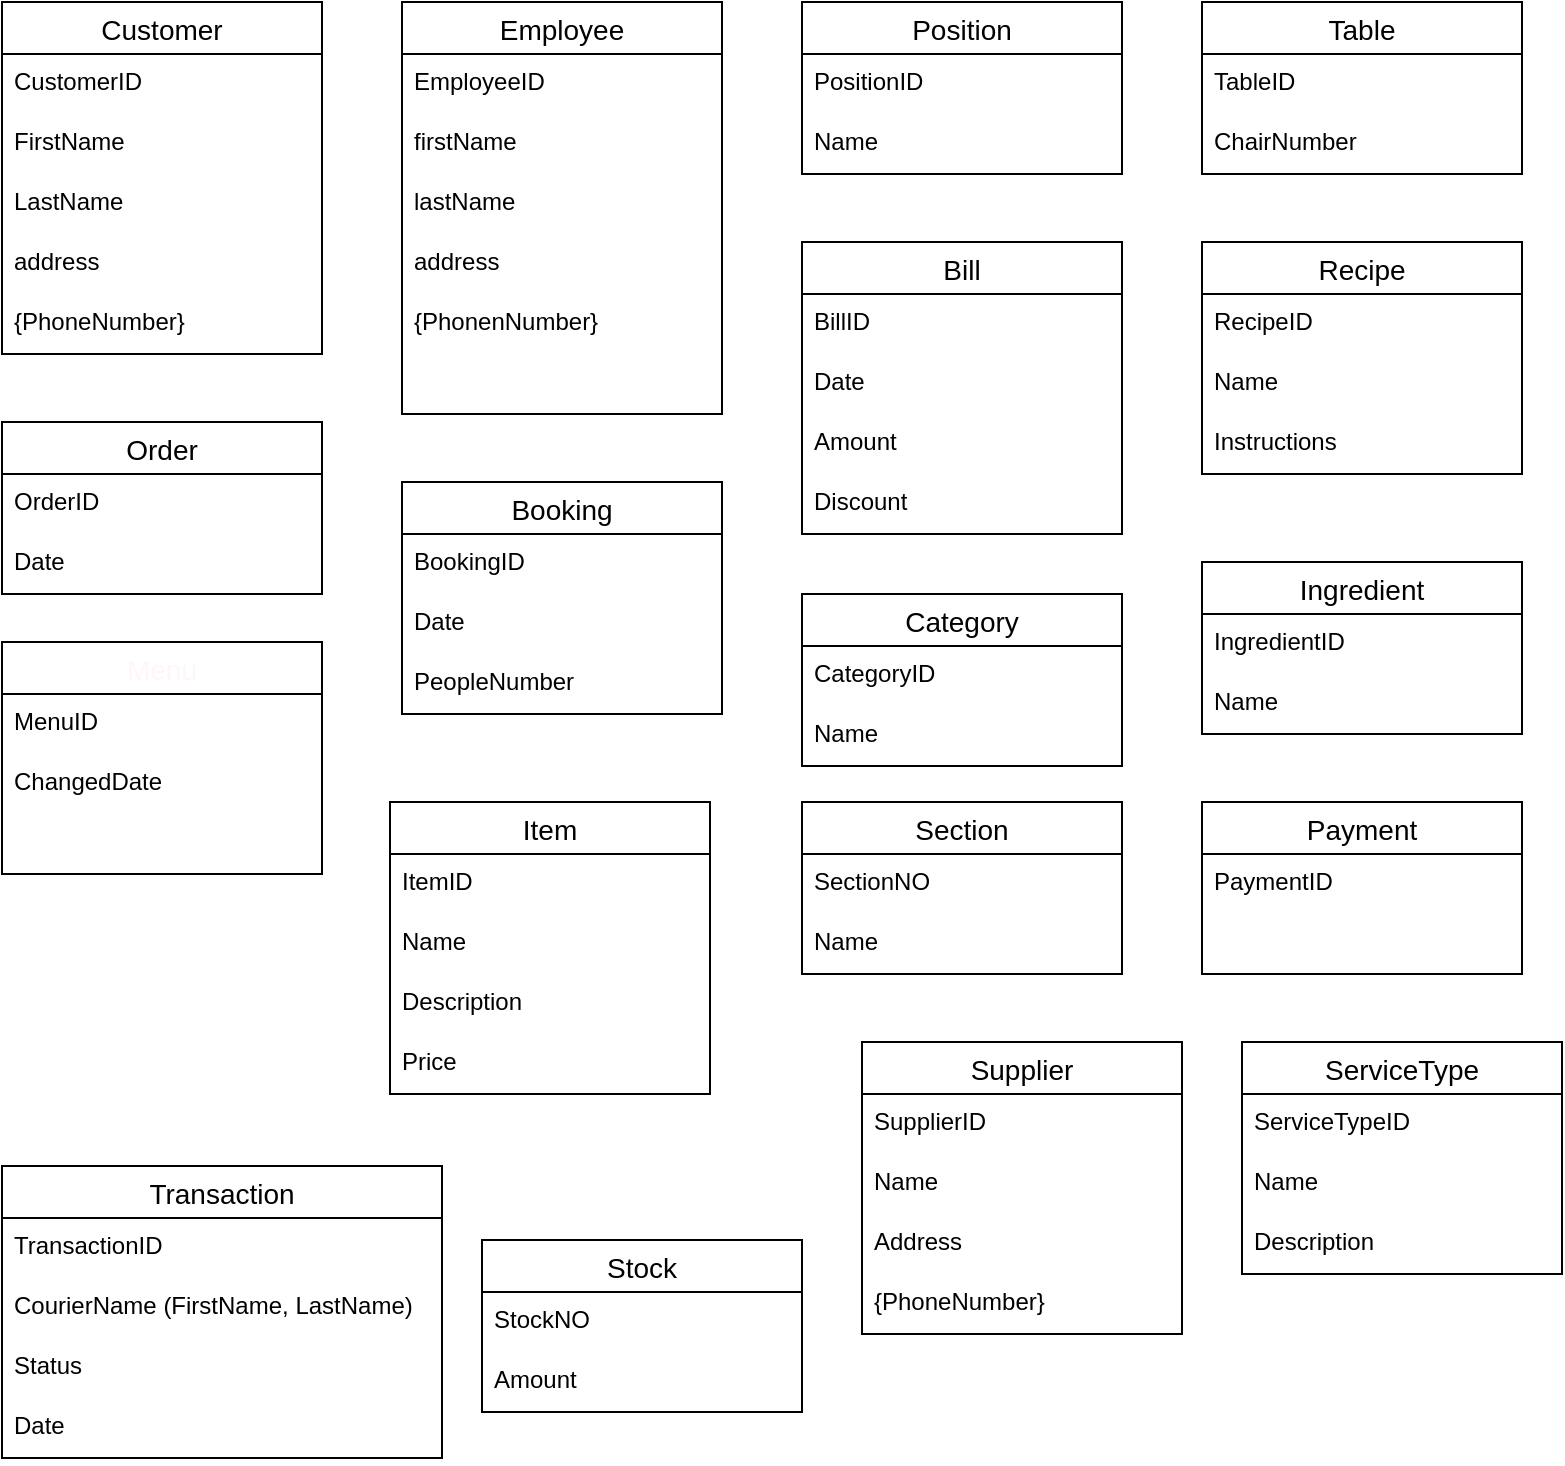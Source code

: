 <mxfile version="15.9.1" type="device"><diagram id="aEnxO_T_Jt4TXBJCpNxs" name="RMS"><mxGraphModel dx="2129" dy="781" grid="0" gridSize="10" guides="1" tooltips="1" connect="1" arrows="1" fold="1" page="1" pageScale="1" pageWidth="827" pageHeight="1169" math="0" shadow="0"><root><mxCell id="mt261HmKnmBtgrpXOgKQ-0"/><mxCell id="mt261HmKnmBtgrpXOgKQ-1" parent="mt261HmKnmBtgrpXOgKQ-0"/><mxCell id="Vrmv0KeaVbGWuPw6diI5-0" value="Customer" style="swimlane;fontStyle=0;childLayout=stackLayout;horizontal=1;startSize=26;horizontalStack=0;resizeParent=1;resizeParentMax=0;resizeLast=0;collapsible=1;marginBottom=0;align=center;fontSize=14;" parent="mt261HmKnmBtgrpXOgKQ-1" vertex="1"><mxGeometry x="40" y="40" width="160" height="176" as="geometry"/></mxCell><mxCell id="Vrmv0KeaVbGWuPw6diI5-1" value="CustomerID" style="text;strokeColor=none;fillColor=none;spacingLeft=4;spacingRight=4;overflow=hidden;rotatable=0;points=[[0,0.5],[1,0.5]];portConstraint=eastwest;fontSize=12;" parent="Vrmv0KeaVbGWuPw6diI5-0" vertex="1"><mxGeometry y="26" width="160" height="30" as="geometry"/></mxCell><mxCell id="Vrmv0KeaVbGWuPw6diI5-2" value="FirstName" style="text;strokeColor=none;fillColor=none;spacingLeft=4;spacingRight=4;overflow=hidden;rotatable=0;points=[[0,0.5],[1,0.5]];portConstraint=eastwest;fontSize=12;" parent="Vrmv0KeaVbGWuPw6diI5-0" vertex="1"><mxGeometry y="56" width="160" height="30" as="geometry"/></mxCell><mxCell id="Vrmv0KeaVbGWuPw6diI5-3" value="LastName" style="text;strokeColor=none;fillColor=none;spacingLeft=4;spacingRight=4;overflow=hidden;rotatable=0;points=[[0,0.5],[1,0.5]];portConstraint=eastwest;fontSize=12;" parent="Vrmv0KeaVbGWuPw6diI5-0" vertex="1"><mxGeometry y="86" width="160" height="30" as="geometry"/></mxCell><mxCell id="Vrmv0KeaVbGWuPw6diI5-4" value="address" style="text;strokeColor=none;fillColor=none;spacingLeft=4;spacingRight=4;overflow=hidden;rotatable=0;points=[[0,0.5],[1,0.5]];portConstraint=eastwest;fontSize=12;" parent="Vrmv0KeaVbGWuPw6diI5-0" vertex="1"><mxGeometry y="116" width="160" height="30" as="geometry"/></mxCell><mxCell id="Vrmv0KeaVbGWuPw6diI5-5" value="{PhoneNumber}" style="text;strokeColor=none;fillColor=none;spacingLeft=4;spacingRight=4;overflow=hidden;rotatable=0;points=[[0,0.5],[1,0.5]];portConstraint=eastwest;fontSize=12;" parent="Vrmv0KeaVbGWuPw6diI5-0" vertex="1"><mxGeometry y="146" width="160" height="30" as="geometry"/></mxCell><mxCell id="Vrmv0KeaVbGWuPw6diI5-6" value="Employee" style="swimlane;fontStyle=0;childLayout=stackLayout;horizontal=1;startSize=26;horizontalStack=0;resizeParent=1;resizeParentMax=0;resizeLast=0;collapsible=1;marginBottom=0;align=center;fontSize=14;" parent="mt261HmKnmBtgrpXOgKQ-1" vertex="1"><mxGeometry x="240" y="40" width="160" height="206" as="geometry"/></mxCell><mxCell id="Vrmv0KeaVbGWuPw6diI5-7" value="EmployeeID" style="text;strokeColor=none;fillColor=none;spacingLeft=4;spacingRight=4;overflow=hidden;rotatable=0;points=[[0,0.5],[1,0.5]];portConstraint=eastwest;fontSize=12;" parent="Vrmv0KeaVbGWuPw6diI5-6" vertex="1"><mxGeometry y="26" width="160" height="30" as="geometry"/></mxCell><mxCell id="Vrmv0KeaVbGWuPw6diI5-8" value="firstName" style="text;strokeColor=none;fillColor=none;spacingLeft=4;spacingRight=4;overflow=hidden;rotatable=0;points=[[0,0.5],[1,0.5]];portConstraint=eastwest;fontSize=12;" parent="Vrmv0KeaVbGWuPw6diI5-6" vertex="1"><mxGeometry y="56" width="160" height="30" as="geometry"/></mxCell><mxCell id="Vrmv0KeaVbGWuPw6diI5-9" value="lastName" style="text;strokeColor=none;fillColor=none;spacingLeft=4;spacingRight=4;overflow=hidden;rotatable=0;points=[[0,0.5],[1,0.5]];portConstraint=eastwest;fontSize=12;" parent="Vrmv0KeaVbGWuPw6diI5-6" vertex="1"><mxGeometry y="86" width="160" height="30" as="geometry"/></mxCell><mxCell id="Vrmv0KeaVbGWuPw6diI5-10" value="address" style="text;strokeColor=none;fillColor=none;spacingLeft=4;spacingRight=4;overflow=hidden;rotatable=0;points=[[0,0.5],[1,0.5]];portConstraint=eastwest;fontSize=12;" parent="Vrmv0KeaVbGWuPw6diI5-6" vertex="1"><mxGeometry y="116" width="160" height="30" as="geometry"/></mxCell><mxCell id="Vrmv0KeaVbGWuPw6diI5-11" value="{PhonenNumber}" style="text;strokeColor=none;fillColor=none;spacingLeft=4;spacingRight=4;overflow=hidden;rotatable=0;points=[[0,0.5],[1,0.5]];portConstraint=eastwest;fontSize=12;" parent="Vrmv0KeaVbGWuPw6diI5-6" vertex="1"><mxGeometry y="146" width="160" height="30" as="geometry"/></mxCell><mxCell id="nn6BDmRuEwk0lB8_bmdc-1" value="salary" style="text;strokeColor=none;fillColor=none;spacingLeft=4;spacingRight=4;overflow=hidden;rotatable=0;points=[[0,0.5],[1,0.5]];portConstraint=eastwest;fontSize=12;fontColor=#FFFFFF;" vertex="1" parent="Vrmv0KeaVbGWuPw6diI5-6"><mxGeometry y="176" width="160" height="30" as="geometry"/></mxCell><mxCell id="Vrmv0KeaVbGWuPw6diI5-12" value="Position" style="swimlane;fontStyle=0;childLayout=stackLayout;horizontal=1;startSize=26;horizontalStack=0;resizeParent=1;resizeParentMax=0;resizeLast=0;collapsible=1;marginBottom=0;align=center;fontSize=14;" parent="mt261HmKnmBtgrpXOgKQ-1" vertex="1"><mxGeometry x="440" y="40" width="160" height="86" as="geometry"/></mxCell><mxCell id="Vrmv0KeaVbGWuPw6diI5-13" value="PositionID" style="text;strokeColor=none;fillColor=none;spacingLeft=4;spacingRight=4;overflow=hidden;rotatable=0;points=[[0,0.5],[1,0.5]];portConstraint=eastwest;fontSize=12;" parent="Vrmv0KeaVbGWuPw6diI5-12" vertex="1"><mxGeometry y="26" width="160" height="30" as="geometry"/></mxCell><mxCell id="Vrmv0KeaVbGWuPw6diI5-14" value="Name" style="text;strokeColor=none;fillColor=none;spacingLeft=4;spacingRight=4;overflow=hidden;rotatable=0;points=[[0,0.5],[1,0.5]];portConstraint=eastwest;fontSize=12;" parent="Vrmv0KeaVbGWuPw6diI5-12" vertex="1"><mxGeometry y="56" width="160" height="30" as="geometry"/></mxCell><mxCell id="Vrmv0KeaVbGWuPw6diI5-18" value="Order" style="swimlane;fontStyle=0;childLayout=stackLayout;horizontal=1;startSize=26;horizontalStack=0;resizeParent=1;resizeParentMax=0;resizeLast=0;collapsible=1;marginBottom=0;align=center;fontSize=14;" parent="mt261HmKnmBtgrpXOgKQ-1" vertex="1"><mxGeometry x="40" y="250" width="160" height="86" as="geometry"/></mxCell><mxCell id="Vrmv0KeaVbGWuPw6diI5-19" value="OrderID" style="text;strokeColor=none;fillColor=none;spacingLeft=4;spacingRight=4;overflow=hidden;rotatable=0;points=[[0,0.5],[1,0.5]];portConstraint=eastwest;fontSize=12;" parent="Vrmv0KeaVbGWuPw6diI5-18" vertex="1"><mxGeometry y="26" width="160" height="30" as="geometry"/></mxCell><mxCell id="Vrmv0KeaVbGWuPw6diI5-20" value="Date" style="text;strokeColor=none;fillColor=none;spacingLeft=4;spacingRight=4;overflow=hidden;rotatable=0;points=[[0,0.5],[1,0.5]];portConstraint=eastwest;fontSize=12;" parent="Vrmv0KeaVbGWuPw6diI5-18" vertex="1"><mxGeometry y="56" width="160" height="30" as="geometry"/></mxCell><mxCell id="Vrmv0KeaVbGWuPw6diI5-24" value="Booking" style="swimlane;fontStyle=0;childLayout=stackLayout;horizontal=1;startSize=26;horizontalStack=0;resizeParent=1;resizeParentMax=0;resizeLast=0;collapsible=1;marginBottom=0;align=center;fontSize=14;" parent="mt261HmKnmBtgrpXOgKQ-1" vertex="1"><mxGeometry x="240" y="280" width="160" height="116" as="geometry"/></mxCell><mxCell id="Vrmv0KeaVbGWuPw6diI5-25" value="BookingID" style="text;strokeColor=none;fillColor=none;spacingLeft=4;spacingRight=4;overflow=hidden;rotatable=0;points=[[0,0.5],[1,0.5]];portConstraint=eastwest;fontSize=12;" parent="Vrmv0KeaVbGWuPw6diI5-24" vertex="1"><mxGeometry y="26" width="160" height="30" as="geometry"/></mxCell><mxCell id="Vrmv0KeaVbGWuPw6diI5-26" value="Date" style="text;strokeColor=none;fillColor=none;spacingLeft=4;spacingRight=4;overflow=hidden;rotatable=0;points=[[0,0.5],[1,0.5]];portConstraint=eastwest;fontSize=12;" parent="Vrmv0KeaVbGWuPw6diI5-24" vertex="1"><mxGeometry y="56" width="160" height="30" as="geometry"/></mxCell><mxCell id="nn6BDmRuEwk0lB8_bmdc-28" value="PeopleNumber" style="text;strokeColor=none;fillColor=none;spacingLeft=4;spacingRight=4;overflow=hidden;rotatable=0;points=[[0,0.5],[1,0.5]];portConstraint=eastwest;fontSize=12;" vertex="1" parent="Vrmv0KeaVbGWuPw6diI5-24"><mxGeometry y="86" width="160" height="30" as="geometry"/></mxCell><mxCell id="Vrmv0KeaVbGWuPw6diI5-27" value="Bill" style="swimlane;fontStyle=0;childLayout=stackLayout;horizontal=1;startSize=26;horizontalStack=0;resizeParent=1;resizeParentMax=0;resizeLast=0;collapsible=1;marginBottom=0;align=center;fontSize=14;" parent="mt261HmKnmBtgrpXOgKQ-1" vertex="1"><mxGeometry x="440" y="160" width="160" height="146" as="geometry"/></mxCell><mxCell id="Vrmv0KeaVbGWuPw6diI5-28" value="BillID" style="text;strokeColor=none;fillColor=none;spacingLeft=4;spacingRight=4;overflow=hidden;rotatable=0;points=[[0,0.5],[1,0.5]];portConstraint=eastwest;fontSize=12;" parent="Vrmv0KeaVbGWuPw6diI5-27" vertex="1"><mxGeometry y="26" width="160" height="30" as="geometry"/></mxCell><mxCell id="Vrmv0KeaVbGWuPw6diI5-29" value="Date" style="text;strokeColor=none;fillColor=none;spacingLeft=4;spacingRight=4;overflow=hidden;rotatable=0;points=[[0,0.5],[1,0.5]];portConstraint=eastwest;fontSize=12;" parent="Vrmv0KeaVbGWuPw6diI5-27" vertex="1"><mxGeometry y="56" width="160" height="30" as="geometry"/></mxCell><mxCell id="Vrmv0KeaVbGWuPw6diI5-30" value="Amount" style="text;strokeColor=none;fillColor=none;spacingLeft=4;spacingRight=4;overflow=hidden;rotatable=0;points=[[0,0.5],[1,0.5]];portConstraint=eastwest;fontSize=12;" parent="Vrmv0KeaVbGWuPw6diI5-27" vertex="1"><mxGeometry y="86" width="160" height="30" as="geometry"/></mxCell><mxCell id="Vrmv0KeaVbGWuPw6diI5-31" value="Discount" style="text;strokeColor=none;fillColor=none;spacingLeft=4;spacingRight=4;overflow=hidden;rotatable=0;points=[[0,0.5],[1,0.5]];portConstraint=eastwest;fontSize=12;" parent="Vrmv0KeaVbGWuPw6diI5-27" vertex="1"><mxGeometry y="116" width="160" height="30" as="geometry"/></mxCell><mxCell id="Vrmv0KeaVbGWuPw6diI5-33" value="Menu" style="swimlane;fontStyle=0;childLayout=stackLayout;horizontal=1;startSize=26;horizontalStack=0;resizeParent=1;resizeParentMax=0;resizeLast=0;collapsible=1;marginBottom=0;align=center;fontSize=14;fontColor=#FFF7F5;" parent="mt261HmKnmBtgrpXOgKQ-1" vertex="1"><mxGeometry x="40" y="360" width="160" height="116" as="geometry"/></mxCell><mxCell id="Vrmv0KeaVbGWuPw6diI5-34" value="MenuID" style="text;strokeColor=none;fillColor=none;spacingLeft=4;spacingRight=4;overflow=hidden;rotatable=0;points=[[0,0.5],[1,0.5]];portConstraint=eastwest;fontSize=12;" parent="Vrmv0KeaVbGWuPw6diI5-33" vertex="1"><mxGeometry y="26" width="160" height="30" as="geometry"/></mxCell><mxCell id="Vrmv0KeaVbGWuPw6diI5-35" value="ChangedDate" style="text;strokeColor=none;fillColor=none;spacingLeft=4;spacingRight=4;overflow=hidden;rotatable=0;points=[[0,0.5],[1,0.5]];portConstraint=eastwest;fontSize=12;" parent="Vrmv0KeaVbGWuPw6diI5-33" vertex="1"><mxGeometry y="56" width="160" height="30" as="geometry"/></mxCell><mxCell id="nn6BDmRuEwk0lB8_bmdc-3" value="MenuType" style="text;strokeColor=none;fillColor=none;spacingLeft=4;spacingRight=4;overflow=hidden;rotatable=0;points=[[0,0.5],[1,0.5]];portConstraint=eastwest;fontSize=12;fontColor=#FFFFFF;" vertex="1" parent="Vrmv0KeaVbGWuPw6diI5-33"><mxGeometry y="86" width="160" height="30" as="geometry"/></mxCell><mxCell id="Vrmv0KeaVbGWuPw6diI5-36" value="Item" style="swimlane;fontStyle=0;childLayout=stackLayout;horizontal=1;startSize=26;horizontalStack=0;resizeParent=1;resizeParentMax=0;resizeLast=0;collapsible=1;marginBottom=0;align=center;fontSize=14;" parent="mt261HmKnmBtgrpXOgKQ-1" vertex="1"><mxGeometry x="234" y="440" width="160" height="146" as="geometry"/></mxCell><mxCell id="Vrmv0KeaVbGWuPw6diI5-37" value="ItemID" style="text;strokeColor=none;fillColor=none;spacingLeft=4;spacingRight=4;overflow=hidden;rotatable=0;points=[[0,0.5],[1,0.5]];portConstraint=eastwest;fontSize=12;" parent="Vrmv0KeaVbGWuPw6diI5-36" vertex="1"><mxGeometry y="26" width="160" height="30" as="geometry"/></mxCell><mxCell id="Vrmv0KeaVbGWuPw6diI5-38" value="Name" style="text;strokeColor=none;fillColor=none;spacingLeft=4;spacingRight=4;overflow=hidden;rotatable=0;points=[[0,0.5],[1,0.5]];portConstraint=eastwest;fontSize=12;" parent="Vrmv0KeaVbGWuPw6diI5-36" vertex="1"><mxGeometry y="56" width="160" height="30" as="geometry"/></mxCell><mxCell id="Vrmv0KeaVbGWuPw6diI5-39" value="Description" style="text;strokeColor=none;fillColor=none;spacingLeft=4;spacingRight=4;overflow=hidden;rotatable=0;points=[[0,0.5],[1,0.5]];portConstraint=eastwest;fontSize=12;" parent="Vrmv0KeaVbGWuPw6diI5-36" vertex="1"><mxGeometry y="86" width="160" height="30" as="geometry"/></mxCell><mxCell id="Vrmv0KeaVbGWuPw6diI5-40" value="Price" style="text;strokeColor=none;fillColor=none;spacingLeft=4;spacingRight=4;overflow=hidden;rotatable=0;points=[[0,0.5],[1,0.5]];portConstraint=eastwest;fontSize=12;" parent="Vrmv0KeaVbGWuPw6diI5-36" vertex="1"><mxGeometry y="116" width="160" height="30" as="geometry"/></mxCell><mxCell id="Vrmv0KeaVbGWuPw6diI5-42" value="Category" style="swimlane;fontStyle=0;childLayout=stackLayout;horizontal=1;startSize=26;horizontalStack=0;resizeParent=1;resizeParentMax=0;resizeLast=0;collapsible=1;marginBottom=0;align=center;fontSize=14;" parent="mt261HmKnmBtgrpXOgKQ-1" vertex="1"><mxGeometry x="440" y="336" width="160" height="86" as="geometry"/></mxCell><mxCell id="Vrmv0KeaVbGWuPw6diI5-43" value="CategoryID" style="text;strokeColor=none;fillColor=none;spacingLeft=4;spacingRight=4;overflow=hidden;rotatable=0;points=[[0,0.5],[1,0.5]];portConstraint=eastwest;fontSize=12;" parent="Vrmv0KeaVbGWuPw6diI5-42" vertex="1"><mxGeometry y="26" width="160" height="30" as="geometry"/></mxCell><mxCell id="Vrmv0KeaVbGWuPw6diI5-44" value="Name" style="text;strokeColor=none;fillColor=none;spacingLeft=4;spacingRight=4;overflow=hidden;rotatable=0;points=[[0,0.5],[1,0.5]];portConstraint=eastwest;fontSize=12;" parent="Vrmv0KeaVbGWuPw6diI5-42" vertex="1"><mxGeometry y="56" width="160" height="30" as="geometry"/></mxCell><mxCell id="Vrmv0KeaVbGWuPw6diI5-48" value="Table" style="swimlane;fontStyle=0;childLayout=stackLayout;horizontal=1;startSize=26;horizontalStack=0;resizeParent=1;resizeParentMax=0;resizeLast=0;collapsible=1;marginBottom=0;align=center;fontSize=14;" parent="mt261HmKnmBtgrpXOgKQ-1" vertex="1"><mxGeometry x="640" y="40" width="160" height="86" as="geometry"/></mxCell><mxCell id="Vrmv0KeaVbGWuPw6diI5-49" value="TableID" style="text;strokeColor=none;fillColor=none;spacingLeft=4;spacingRight=4;overflow=hidden;rotatable=0;points=[[0,0.5],[1,0.5]];portConstraint=eastwest;fontSize=12;" parent="Vrmv0KeaVbGWuPw6diI5-48" vertex="1"><mxGeometry y="26" width="160" height="30" as="geometry"/></mxCell><mxCell id="Vrmv0KeaVbGWuPw6diI5-50" value="ChairNumber" style="text;strokeColor=none;fillColor=none;spacingLeft=4;spacingRight=4;overflow=hidden;rotatable=0;points=[[0,0.5],[1,0.5]];portConstraint=eastwest;fontSize=12;" parent="Vrmv0KeaVbGWuPw6diI5-48" vertex="1"><mxGeometry y="56" width="160" height="30" as="geometry"/></mxCell><mxCell id="Vrmv0KeaVbGWuPw6diI5-54" value="Recipe" style="swimlane;fontStyle=0;childLayout=stackLayout;horizontal=1;startSize=26;horizontalStack=0;resizeParent=1;resizeParentMax=0;resizeLast=0;collapsible=1;marginBottom=0;align=center;fontSize=14;" parent="mt261HmKnmBtgrpXOgKQ-1" vertex="1"><mxGeometry x="640" y="160" width="160" height="116" as="geometry"/></mxCell><mxCell id="Vrmv0KeaVbGWuPw6diI5-55" value="RecipeID" style="text;strokeColor=none;fillColor=none;spacingLeft=4;spacingRight=4;overflow=hidden;rotatable=0;points=[[0,0.5],[1,0.5]];portConstraint=eastwest;fontSize=12;" parent="Vrmv0KeaVbGWuPw6diI5-54" vertex="1"><mxGeometry y="26" width="160" height="30" as="geometry"/></mxCell><mxCell id="Vrmv0KeaVbGWuPw6diI5-65" value="Name" style="text;strokeColor=none;fillColor=none;spacingLeft=4;spacingRight=4;overflow=hidden;rotatable=0;points=[[0,0.5],[1,0.5]];portConstraint=eastwest;fontSize=12;" parent="Vrmv0KeaVbGWuPw6diI5-54" vertex="1"><mxGeometry y="56" width="160" height="30" as="geometry"/></mxCell><mxCell id="nn6BDmRuEwk0lB8_bmdc-13" value="Instructions" style="text;strokeColor=none;fillColor=none;spacingLeft=4;spacingRight=4;overflow=hidden;rotatable=0;points=[[0,0.5],[1,0.5]];portConstraint=eastwest;fontSize=12;" vertex="1" parent="Vrmv0KeaVbGWuPw6diI5-54"><mxGeometry y="86" width="160" height="30" as="geometry"/></mxCell><mxCell id="Vrmv0KeaVbGWuPw6diI5-59" value="Ingredient" style="swimlane;fontStyle=0;childLayout=stackLayout;horizontal=1;startSize=26;horizontalStack=0;resizeParent=1;resizeParentMax=0;resizeLast=0;collapsible=1;marginBottom=0;align=center;fontSize=14;" parent="mt261HmKnmBtgrpXOgKQ-1" vertex="1"><mxGeometry x="640" y="320" width="160" height="86" as="geometry"/></mxCell><mxCell id="Vrmv0KeaVbGWuPw6diI5-60" value="IngredientID" style="text;strokeColor=none;fillColor=none;spacingLeft=4;spacingRight=4;overflow=hidden;rotatable=0;points=[[0,0.5],[1,0.5]];portConstraint=eastwest;fontSize=12;" parent="Vrmv0KeaVbGWuPw6diI5-59" vertex="1"><mxGeometry y="26" width="160" height="30" as="geometry"/></mxCell><mxCell id="Vrmv0KeaVbGWuPw6diI5-64" value="Name" style="text;strokeColor=none;fillColor=none;spacingLeft=4;spacingRight=4;overflow=hidden;rotatable=0;points=[[0,0.5],[1,0.5]];portConstraint=eastwest;fontSize=12;" parent="Vrmv0KeaVbGWuPw6diI5-59" vertex="1"><mxGeometry y="56" width="160" height="30" as="geometry"/></mxCell><mxCell id="Vrmv0KeaVbGWuPw6diI5-66" value="Payment" style="swimlane;fontStyle=0;childLayout=stackLayout;horizontal=1;startSize=26;horizontalStack=0;resizeParent=1;resizeParentMax=0;resizeLast=0;collapsible=1;marginBottom=0;align=center;fontSize=14;" parent="mt261HmKnmBtgrpXOgKQ-1" vertex="1"><mxGeometry x="640" y="440" width="160" height="86" as="geometry"/></mxCell><mxCell id="Vrmv0KeaVbGWuPw6diI5-67" value="PaymentID" style="text;strokeColor=none;fillColor=none;spacingLeft=4;spacingRight=4;overflow=hidden;rotatable=0;points=[[0,0.5],[1,0.5]];portConstraint=eastwest;fontSize=12;" parent="Vrmv0KeaVbGWuPw6diI5-66" vertex="1"><mxGeometry y="26" width="160" height="30" as="geometry"/></mxCell><mxCell id="nn6BDmRuEwk0lB8_bmdc-2" value="PaymentType" style="text;strokeColor=none;fillColor=none;spacingLeft=4;spacingRight=4;overflow=hidden;rotatable=0;points=[[0,0.5],[1,0.5]];portConstraint=eastwest;fontSize=12;fontColor=#FFFFFF;" vertex="1" parent="Vrmv0KeaVbGWuPw6diI5-66"><mxGeometry y="56" width="160" height="30" as="geometry"/></mxCell><mxCell id="nn6BDmRuEwk0lB8_bmdc-4" value="Transaction" style="swimlane;fontStyle=0;childLayout=stackLayout;horizontal=1;startSize=26;horizontalStack=0;resizeParent=1;resizeParentMax=0;resizeLast=0;collapsible=1;marginBottom=0;align=center;fontSize=14;" vertex="1" parent="mt261HmKnmBtgrpXOgKQ-1"><mxGeometry x="40" y="622" width="220" height="146" as="geometry"/></mxCell><mxCell id="nn6BDmRuEwk0lB8_bmdc-5" value="TransactionID" style="text;strokeColor=none;fillColor=none;spacingLeft=4;spacingRight=4;overflow=hidden;rotatable=0;points=[[0,0.5],[1,0.5]];portConstraint=eastwest;fontSize=12;" vertex="1" parent="nn6BDmRuEwk0lB8_bmdc-4"><mxGeometry y="26" width="220" height="30" as="geometry"/></mxCell><mxCell id="nn6BDmRuEwk0lB8_bmdc-6" value="CourierName (FirstName, LastName)" style="text;strokeColor=none;fillColor=none;spacingLeft=4;spacingRight=4;overflow=hidden;rotatable=0;points=[[0,0.5],[1,0.5]];portConstraint=eastwest;fontSize=12;" vertex="1" parent="nn6BDmRuEwk0lB8_bmdc-4"><mxGeometry y="56" width="220" height="30" as="geometry"/></mxCell><mxCell id="nn6BDmRuEwk0lB8_bmdc-8" value="Status" style="text;strokeColor=none;fillColor=none;spacingLeft=4;spacingRight=4;overflow=hidden;rotatable=0;points=[[0,0.5],[1,0.5]];portConstraint=eastwest;fontSize=12;" vertex="1" parent="nn6BDmRuEwk0lB8_bmdc-4"><mxGeometry y="86" width="220" height="30" as="geometry"/></mxCell><mxCell id="nn6BDmRuEwk0lB8_bmdc-9" value="Date" style="text;strokeColor=none;fillColor=none;spacingLeft=4;spacingRight=4;overflow=hidden;rotatable=0;points=[[0,0.5],[1,0.5]];portConstraint=eastwest;fontSize=12;" vertex="1" parent="nn6BDmRuEwk0lB8_bmdc-4"><mxGeometry y="116" width="220" height="30" as="geometry"/></mxCell><mxCell id="nn6BDmRuEwk0lB8_bmdc-10" value="Section" style="swimlane;fontStyle=0;childLayout=stackLayout;horizontal=1;startSize=26;horizontalStack=0;resizeParent=1;resizeParentMax=0;resizeLast=0;collapsible=1;marginBottom=0;align=center;fontSize=14;" vertex="1" parent="mt261HmKnmBtgrpXOgKQ-1"><mxGeometry x="440" y="440" width="160" height="86" as="geometry"/></mxCell><mxCell id="nn6BDmRuEwk0lB8_bmdc-11" value="SectionNO" style="text;strokeColor=none;fillColor=none;spacingLeft=4;spacingRight=4;overflow=hidden;rotatable=0;points=[[0,0.5],[1,0.5]];portConstraint=eastwest;fontSize=12;" vertex="1" parent="nn6BDmRuEwk0lB8_bmdc-10"><mxGeometry y="26" width="160" height="30" as="geometry"/></mxCell><mxCell id="nn6BDmRuEwk0lB8_bmdc-12" value="Name" style="text;strokeColor=none;fillColor=none;spacingLeft=4;spacingRight=4;overflow=hidden;rotatable=0;points=[[0,0.5],[1,0.5]];portConstraint=eastwest;fontSize=12;" vertex="1" parent="nn6BDmRuEwk0lB8_bmdc-10"><mxGeometry y="56" width="160" height="30" as="geometry"/></mxCell><mxCell id="nn6BDmRuEwk0lB8_bmdc-14" value="Stock" style="swimlane;fontStyle=0;childLayout=stackLayout;horizontal=1;startSize=26;horizontalStack=0;resizeParent=1;resizeParentMax=0;resizeLast=0;collapsible=1;marginBottom=0;align=center;fontSize=14;" vertex="1" parent="mt261HmKnmBtgrpXOgKQ-1"><mxGeometry x="280" y="659" width="160" height="86" as="geometry"/></mxCell><mxCell id="nn6BDmRuEwk0lB8_bmdc-15" value="StockNO" style="text;strokeColor=none;fillColor=none;spacingLeft=4;spacingRight=4;overflow=hidden;rotatable=0;points=[[0,0.5],[1,0.5]];portConstraint=eastwest;fontSize=12;" vertex="1" parent="nn6BDmRuEwk0lB8_bmdc-14"><mxGeometry y="26" width="160" height="30" as="geometry"/></mxCell><mxCell id="nn6BDmRuEwk0lB8_bmdc-16" value="Amount" style="text;strokeColor=none;fillColor=none;spacingLeft=4;spacingRight=4;overflow=hidden;rotatable=0;points=[[0,0.5],[1,0.5]];portConstraint=eastwest;fontSize=12;" vertex="1" parent="nn6BDmRuEwk0lB8_bmdc-14"><mxGeometry y="56" width="160" height="30" as="geometry"/></mxCell><mxCell id="nn6BDmRuEwk0lB8_bmdc-23" value="Supplier" style="swimlane;fontStyle=0;childLayout=stackLayout;horizontal=1;startSize=26;horizontalStack=0;resizeParent=1;resizeParentMax=0;resizeLast=0;collapsible=1;marginBottom=0;align=center;fontSize=14;" vertex="1" parent="mt261HmKnmBtgrpXOgKQ-1"><mxGeometry x="470" y="560" width="160" height="146" as="geometry"/></mxCell><mxCell id="nn6BDmRuEwk0lB8_bmdc-24" value="SupplierID" style="text;strokeColor=none;fillColor=none;spacingLeft=4;spacingRight=4;overflow=hidden;rotatable=0;points=[[0,0.5],[1,0.5]];portConstraint=eastwest;fontSize=12;" vertex="1" parent="nn6BDmRuEwk0lB8_bmdc-23"><mxGeometry y="26" width="160" height="30" as="geometry"/></mxCell><mxCell id="nn6BDmRuEwk0lB8_bmdc-25" value="Name" style="text;strokeColor=none;fillColor=none;spacingLeft=4;spacingRight=4;overflow=hidden;rotatable=0;points=[[0,0.5],[1,0.5]];portConstraint=eastwest;fontSize=12;" vertex="1" parent="nn6BDmRuEwk0lB8_bmdc-23"><mxGeometry y="56" width="160" height="30" as="geometry"/></mxCell><mxCell id="nn6BDmRuEwk0lB8_bmdc-26" value="Address" style="text;strokeColor=none;fillColor=none;spacingLeft=4;spacingRight=4;overflow=hidden;rotatable=0;points=[[0,0.5],[1,0.5]];portConstraint=eastwest;fontSize=12;" vertex="1" parent="nn6BDmRuEwk0lB8_bmdc-23"><mxGeometry y="86" width="160" height="30" as="geometry"/></mxCell><mxCell id="nn6BDmRuEwk0lB8_bmdc-27" value="{PhoneNumber}" style="text;strokeColor=none;fillColor=none;spacingLeft=4;spacingRight=4;overflow=hidden;rotatable=0;points=[[0,0.5],[1,0.5]];portConstraint=eastwest;fontSize=12;" vertex="1" parent="nn6BDmRuEwk0lB8_bmdc-23"><mxGeometry y="116" width="160" height="30" as="geometry"/></mxCell><mxCell id="nn6BDmRuEwk0lB8_bmdc-29" value="ServiceType" style="swimlane;fontStyle=0;childLayout=stackLayout;horizontal=1;startSize=26;horizontalStack=0;resizeParent=1;resizeParentMax=0;resizeLast=0;collapsible=1;marginBottom=0;align=center;fontSize=14;" vertex="1" parent="mt261HmKnmBtgrpXOgKQ-1"><mxGeometry x="660" y="560" width="160" height="116" as="geometry"/></mxCell><mxCell id="nn6BDmRuEwk0lB8_bmdc-30" value="ServiceTypeID" style="text;strokeColor=none;fillColor=none;spacingLeft=4;spacingRight=4;overflow=hidden;rotatable=0;points=[[0,0.5],[1,0.5]];portConstraint=eastwest;fontSize=12;" vertex="1" parent="nn6BDmRuEwk0lB8_bmdc-29"><mxGeometry y="26" width="160" height="30" as="geometry"/></mxCell><mxCell id="nn6BDmRuEwk0lB8_bmdc-31" value="Name" style="text;strokeColor=none;fillColor=none;spacingLeft=4;spacingRight=4;overflow=hidden;rotatable=0;points=[[0,0.5],[1,0.5]];portConstraint=eastwest;fontSize=12;" vertex="1" parent="nn6BDmRuEwk0lB8_bmdc-29"><mxGeometry y="56" width="160" height="30" as="geometry"/></mxCell><mxCell id="nn6BDmRuEwk0lB8_bmdc-32" value="Description" style="text;strokeColor=none;fillColor=none;spacingLeft=4;spacingRight=4;overflow=hidden;rotatable=0;points=[[0,0.5],[1,0.5]];portConstraint=eastwest;fontSize=12;" vertex="1" parent="nn6BDmRuEwk0lB8_bmdc-29"><mxGeometry y="86" width="160" height="30" as="geometry"/></mxCell></root></mxGraphModel></diagram></mxfile>